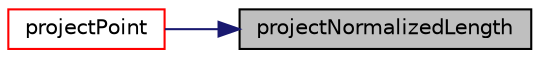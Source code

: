digraph "projectNormalizedLength"
{
 // LATEX_PDF_SIZE
  edge [fontname="Helvetica",fontsize="10",labelfontname="Helvetica",labelfontsize="10"];
  node [fontname="Helvetica",fontsize="10",shape=record];
  rankdir="RL";
  Node1 [label="projectNormalizedLength",height=0.2,width=0.4,color="black", fillcolor="grey75", style="filled", fontcolor="black",tooltip=" "];
  Node1 -> Node2 [dir="back",color="midnightblue",fontsize="10",style="solid",fontname="Helvetica"];
  Node2 [label="projectPoint",height=0.2,width=0.4,color="red", fillcolor="white", style="filled",URL="$classpFlow_1_1line.html#a03c6784ff46ffab948664762095b0c47",tooltip=" "];
}
